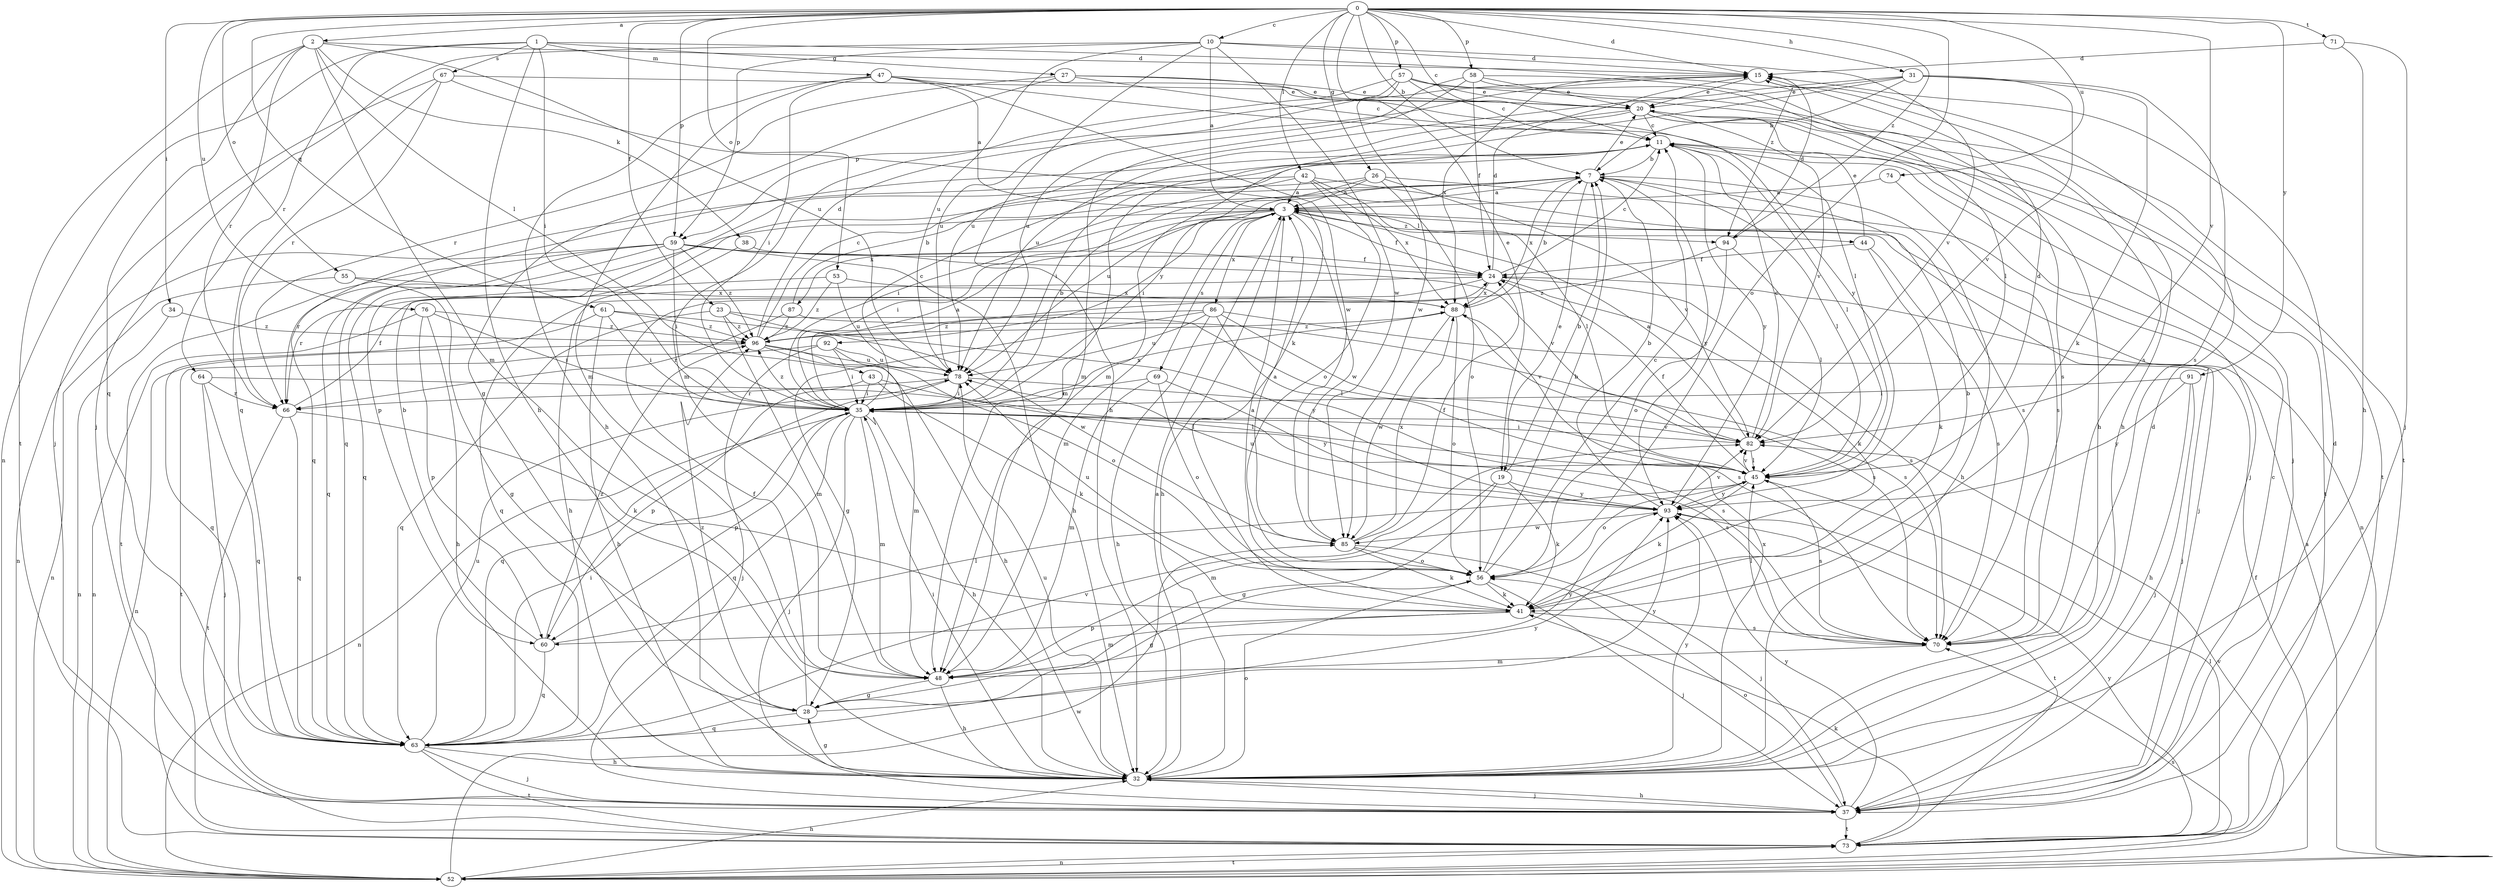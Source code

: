 strict digraph  {
0;
1;
2;
3;
7;
10;
11;
15;
19;
20;
23;
24;
26;
27;
28;
31;
32;
34;
35;
37;
38;
41;
42;
43;
44;
45;
47;
48;
52;
53;
55;
56;
57;
58;
59;
60;
61;
63;
64;
66;
67;
69;
70;
71;
73;
74;
76;
78;
82;
85;
86;
87;
88;
91;
92;
93;
94;
96;
0 -> 2  [label=a];
0 -> 7  [label=b];
0 -> 10  [label=c];
0 -> 11  [label=c];
0 -> 15  [label=d];
0 -> 19  [label=e];
0 -> 23  [label=f];
0 -> 26  [label=g];
0 -> 31  [label=h];
0 -> 34  [label=i];
0 -> 42  [label=l];
0 -> 53  [label=o];
0 -> 55  [label=o];
0 -> 56  [label=o];
0 -> 57  [label=p];
0 -> 58  [label=p];
0 -> 59  [label=p];
0 -> 61  [label=q];
0 -> 71  [label=t];
0 -> 74  [label=u];
0 -> 76  [label=u];
0 -> 82  [label=v];
0 -> 91  [label=y];
0 -> 94  [label=z];
1 -> 27  [label=g];
1 -> 32  [label=h];
1 -> 35  [label=i];
1 -> 47  [label=m];
1 -> 52  [label=n];
1 -> 64  [label=r];
1 -> 67  [label=s];
1 -> 94  [label=z];
2 -> 15  [label=d];
2 -> 38  [label=k];
2 -> 43  [label=l];
2 -> 48  [label=m];
2 -> 63  [label=q];
2 -> 66  [label=r];
2 -> 73  [label=t];
2 -> 78  [label=u];
3 -> 24  [label=f];
3 -> 32  [label=h];
3 -> 35  [label=i];
3 -> 37  [label=j];
3 -> 44  [label=l];
3 -> 48  [label=m];
3 -> 63  [label=q];
3 -> 69  [label=s];
3 -> 85  [label=w];
3 -> 86  [label=x];
3 -> 87  [label=x];
3 -> 92  [label=y];
3 -> 94  [label=z];
7 -> 3  [label=a];
7 -> 19  [label=e];
7 -> 20  [label=e];
7 -> 32  [label=h];
7 -> 45  [label=l];
7 -> 78  [label=u];
7 -> 88  [label=x];
7 -> 93  [label=y];
10 -> 3  [label=a];
10 -> 15  [label=d];
10 -> 32  [label=h];
10 -> 37  [label=j];
10 -> 59  [label=p];
10 -> 78  [label=u];
10 -> 82  [label=v];
10 -> 85  [label=w];
11 -> 7  [label=b];
11 -> 35  [label=i];
11 -> 37  [label=j];
11 -> 45  [label=l];
11 -> 63  [label=q];
11 -> 73  [label=t];
11 -> 93  [label=y];
15 -> 20  [label=e];
15 -> 32  [label=h];
15 -> 59  [label=p];
15 -> 88  [label=x];
19 -> 7  [label=b];
19 -> 28  [label=g];
19 -> 41  [label=k];
19 -> 48  [label=m];
19 -> 93  [label=y];
20 -> 11  [label=c];
20 -> 37  [label=j];
20 -> 48  [label=m];
20 -> 70  [label=s];
20 -> 73  [label=t];
20 -> 78  [label=u];
20 -> 82  [label=v];
23 -> 48  [label=m];
23 -> 63  [label=q];
23 -> 70  [label=s];
23 -> 85  [label=w];
23 -> 96  [label=z];
24 -> 11  [label=c];
24 -> 15  [label=d];
24 -> 41  [label=k];
24 -> 63  [label=q];
24 -> 70  [label=s];
24 -> 88  [label=x];
26 -> 3  [label=a];
26 -> 35  [label=i];
26 -> 52  [label=n];
26 -> 56  [label=o];
26 -> 60  [label=p];
26 -> 82  [label=v];
27 -> 11  [label=c];
27 -> 20  [label=e];
27 -> 28  [label=g];
27 -> 66  [label=r];
27 -> 93  [label=y];
28 -> 24  [label=f];
28 -> 63  [label=q];
28 -> 93  [label=y];
28 -> 96  [label=z];
31 -> 7  [label=b];
31 -> 20  [label=e];
31 -> 41  [label=k];
31 -> 48  [label=m];
31 -> 70  [label=s];
31 -> 78  [label=u];
31 -> 82  [label=v];
32 -> 3  [label=a];
32 -> 15  [label=d];
32 -> 28  [label=g];
32 -> 35  [label=i];
32 -> 37  [label=j];
32 -> 56  [label=o];
32 -> 78  [label=u];
32 -> 88  [label=x];
32 -> 93  [label=y];
34 -> 52  [label=n];
34 -> 96  [label=z];
35 -> 3  [label=a];
35 -> 7  [label=b];
35 -> 11  [label=c];
35 -> 32  [label=h];
35 -> 37  [label=j];
35 -> 48  [label=m];
35 -> 52  [label=n];
35 -> 60  [label=p];
35 -> 63  [label=q];
35 -> 70  [label=s];
35 -> 82  [label=v];
35 -> 88  [label=x];
35 -> 96  [label=z];
37 -> 11  [label=c];
37 -> 15  [label=d];
37 -> 32  [label=h];
37 -> 56  [label=o];
37 -> 73  [label=t];
37 -> 93  [label=y];
38 -> 24  [label=f];
38 -> 32  [label=h];
41 -> 3  [label=a];
41 -> 7  [label=b];
41 -> 48  [label=m];
41 -> 60  [label=p];
41 -> 70  [label=s];
42 -> 3  [label=a];
42 -> 35  [label=i];
42 -> 45  [label=l];
42 -> 56  [label=o];
42 -> 63  [label=q];
42 -> 70  [label=s];
42 -> 88  [label=x];
43 -> 35  [label=i];
43 -> 41  [label=k];
43 -> 45  [label=l];
43 -> 60  [label=p];
44 -> 20  [label=e];
44 -> 24  [label=f];
44 -> 41  [label=k];
44 -> 70  [label=s];
45 -> 15  [label=d];
45 -> 24  [label=f];
45 -> 41  [label=k];
45 -> 56  [label=o];
45 -> 70  [label=s];
45 -> 82  [label=v];
45 -> 93  [label=y];
47 -> 3  [label=a];
47 -> 20  [label=e];
47 -> 32  [label=h];
47 -> 35  [label=i];
47 -> 45  [label=l];
47 -> 48  [label=m];
47 -> 85  [label=w];
48 -> 28  [label=g];
48 -> 32  [label=h];
48 -> 93  [label=y];
52 -> 3  [label=a];
52 -> 24  [label=f];
52 -> 32  [label=h];
52 -> 70  [label=s];
52 -> 73  [label=t];
52 -> 82  [label=v];
52 -> 85  [label=w];
53 -> 66  [label=r];
53 -> 78  [label=u];
53 -> 88  [label=x];
53 -> 96  [label=z];
55 -> 28  [label=g];
55 -> 52  [label=n];
55 -> 88  [label=x];
56 -> 7  [label=b];
56 -> 11  [label=c];
56 -> 28  [label=g];
56 -> 37  [label=j];
56 -> 41  [label=k];
56 -> 78  [label=u];
57 -> 11  [label=c];
57 -> 20  [label=e];
57 -> 48  [label=m];
57 -> 70  [label=s];
57 -> 73  [label=t];
57 -> 78  [label=u];
57 -> 85  [label=w];
58 -> 20  [label=e];
58 -> 24  [label=f];
58 -> 32  [label=h];
58 -> 45  [label=l];
58 -> 48  [label=m];
58 -> 78  [label=u];
59 -> 24  [label=f];
59 -> 32  [label=h];
59 -> 35  [label=i];
59 -> 52  [label=n];
59 -> 63  [label=q];
59 -> 66  [label=r];
59 -> 73  [label=t];
59 -> 82  [label=v];
59 -> 96  [label=z];
60 -> 7  [label=b];
60 -> 45  [label=l];
60 -> 63  [label=q];
60 -> 96  [label=z];
61 -> 32  [label=h];
61 -> 35  [label=i];
61 -> 63  [label=q];
61 -> 93  [label=y];
61 -> 96  [label=z];
63 -> 32  [label=h];
63 -> 35  [label=i];
63 -> 37  [label=j];
63 -> 73  [label=t];
63 -> 78  [label=u];
63 -> 82  [label=v];
63 -> 93  [label=y];
64 -> 37  [label=j];
64 -> 45  [label=l];
64 -> 63  [label=q];
64 -> 66  [label=r];
66 -> 24  [label=f];
66 -> 41  [label=k];
66 -> 63  [label=q];
66 -> 73  [label=t];
67 -> 20  [label=e];
67 -> 37  [label=j];
67 -> 41  [label=k];
67 -> 63  [label=q];
67 -> 66  [label=r];
69 -> 35  [label=i];
69 -> 48  [label=m];
69 -> 56  [label=o];
69 -> 93  [label=y];
70 -> 45  [label=l];
70 -> 48  [label=m];
71 -> 15  [label=d];
71 -> 32  [label=h];
71 -> 37  [label=j];
73 -> 41  [label=k];
73 -> 45  [label=l];
73 -> 52  [label=n];
73 -> 93  [label=y];
74 -> 3  [label=a];
74 -> 70  [label=s];
76 -> 32  [label=h];
76 -> 35  [label=i];
76 -> 52  [label=n];
76 -> 60  [label=p];
76 -> 96  [label=z];
78 -> 35  [label=i];
78 -> 63  [label=q];
78 -> 66  [label=r];
78 -> 70  [label=s];
82 -> 3  [label=a];
82 -> 11  [label=c];
82 -> 35  [label=i];
82 -> 45  [label=l];
85 -> 3  [label=a];
85 -> 24  [label=f];
85 -> 37  [label=j];
85 -> 41  [label=k];
85 -> 56  [label=o];
85 -> 88  [label=x];
86 -> 28  [label=g];
86 -> 32  [label=h];
86 -> 37  [label=j];
86 -> 45  [label=l];
86 -> 70  [label=s];
86 -> 78  [label=u];
86 -> 96  [label=z];
87 -> 7  [label=b];
87 -> 66  [label=r];
87 -> 70  [label=s];
87 -> 96  [label=z];
88 -> 7  [label=b];
88 -> 56  [label=o];
88 -> 82  [label=v];
88 -> 85  [label=w];
88 -> 96  [label=z];
91 -> 32  [label=h];
91 -> 35  [label=i];
91 -> 37  [label=j];
91 -> 93  [label=y];
92 -> 35  [label=i];
92 -> 37  [label=j];
92 -> 48  [label=m];
92 -> 73  [label=t];
92 -> 78  [label=u];
93 -> 7  [label=b];
93 -> 73  [label=t];
93 -> 78  [label=u];
93 -> 82  [label=v];
93 -> 85  [label=w];
94 -> 15  [label=d];
94 -> 45  [label=l];
94 -> 56  [label=o];
94 -> 96  [label=z];
96 -> 11  [label=c];
96 -> 15  [label=d];
96 -> 32  [label=h];
96 -> 52  [label=n];
96 -> 56  [label=o];
96 -> 78  [label=u];
}
